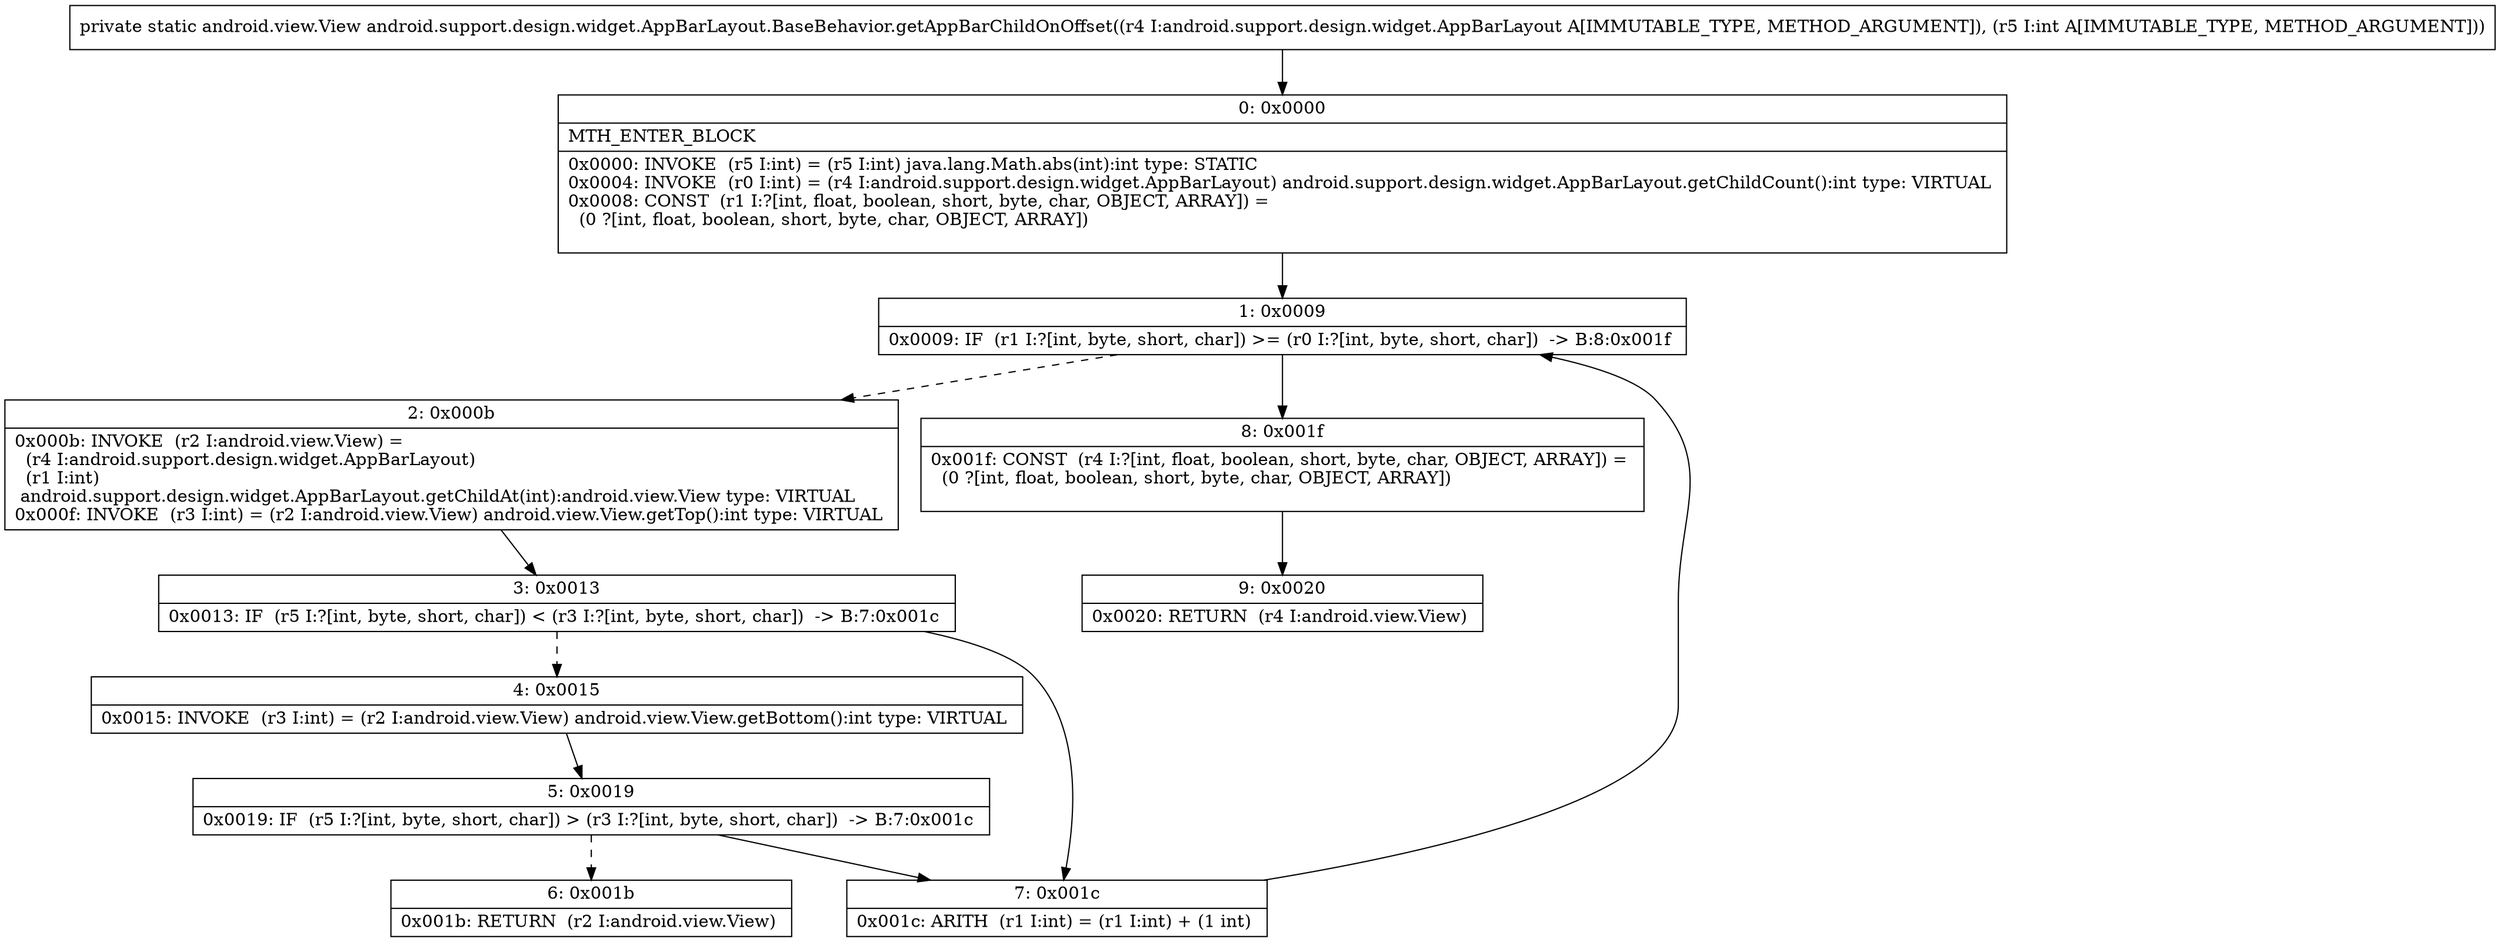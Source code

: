 digraph "CFG forandroid.support.design.widget.AppBarLayout.BaseBehavior.getAppBarChildOnOffset(Landroid\/support\/design\/widget\/AppBarLayout;I)Landroid\/view\/View;" {
Node_0 [shape=record,label="{0\:\ 0x0000|MTH_ENTER_BLOCK\l|0x0000: INVOKE  (r5 I:int) = (r5 I:int) java.lang.Math.abs(int):int type: STATIC \l0x0004: INVOKE  (r0 I:int) = (r4 I:android.support.design.widget.AppBarLayout) android.support.design.widget.AppBarLayout.getChildCount():int type: VIRTUAL \l0x0008: CONST  (r1 I:?[int, float, boolean, short, byte, char, OBJECT, ARRAY]) = \l  (0 ?[int, float, boolean, short, byte, char, OBJECT, ARRAY])\l \l}"];
Node_1 [shape=record,label="{1\:\ 0x0009|0x0009: IF  (r1 I:?[int, byte, short, char]) \>= (r0 I:?[int, byte, short, char])  \-\> B:8:0x001f \l}"];
Node_2 [shape=record,label="{2\:\ 0x000b|0x000b: INVOKE  (r2 I:android.view.View) = \l  (r4 I:android.support.design.widget.AppBarLayout)\l  (r1 I:int)\l android.support.design.widget.AppBarLayout.getChildAt(int):android.view.View type: VIRTUAL \l0x000f: INVOKE  (r3 I:int) = (r2 I:android.view.View) android.view.View.getTop():int type: VIRTUAL \l}"];
Node_3 [shape=record,label="{3\:\ 0x0013|0x0013: IF  (r5 I:?[int, byte, short, char]) \< (r3 I:?[int, byte, short, char])  \-\> B:7:0x001c \l}"];
Node_4 [shape=record,label="{4\:\ 0x0015|0x0015: INVOKE  (r3 I:int) = (r2 I:android.view.View) android.view.View.getBottom():int type: VIRTUAL \l}"];
Node_5 [shape=record,label="{5\:\ 0x0019|0x0019: IF  (r5 I:?[int, byte, short, char]) \> (r3 I:?[int, byte, short, char])  \-\> B:7:0x001c \l}"];
Node_6 [shape=record,label="{6\:\ 0x001b|0x001b: RETURN  (r2 I:android.view.View) \l}"];
Node_7 [shape=record,label="{7\:\ 0x001c|0x001c: ARITH  (r1 I:int) = (r1 I:int) + (1 int) \l}"];
Node_8 [shape=record,label="{8\:\ 0x001f|0x001f: CONST  (r4 I:?[int, float, boolean, short, byte, char, OBJECT, ARRAY]) = \l  (0 ?[int, float, boolean, short, byte, char, OBJECT, ARRAY])\l \l}"];
Node_9 [shape=record,label="{9\:\ 0x0020|0x0020: RETURN  (r4 I:android.view.View) \l}"];
MethodNode[shape=record,label="{private static android.view.View android.support.design.widget.AppBarLayout.BaseBehavior.getAppBarChildOnOffset((r4 I:android.support.design.widget.AppBarLayout A[IMMUTABLE_TYPE, METHOD_ARGUMENT]), (r5 I:int A[IMMUTABLE_TYPE, METHOD_ARGUMENT])) }"];
MethodNode -> Node_0;
Node_0 -> Node_1;
Node_1 -> Node_2[style=dashed];
Node_1 -> Node_8;
Node_2 -> Node_3;
Node_3 -> Node_4[style=dashed];
Node_3 -> Node_7;
Node_4 -> Node_5;
Node_5 -> Node_6[style=dashed];
Node_5 -> Node_7;
Node_7 -> Node_1;
Node_8 -> Node_9;
}


